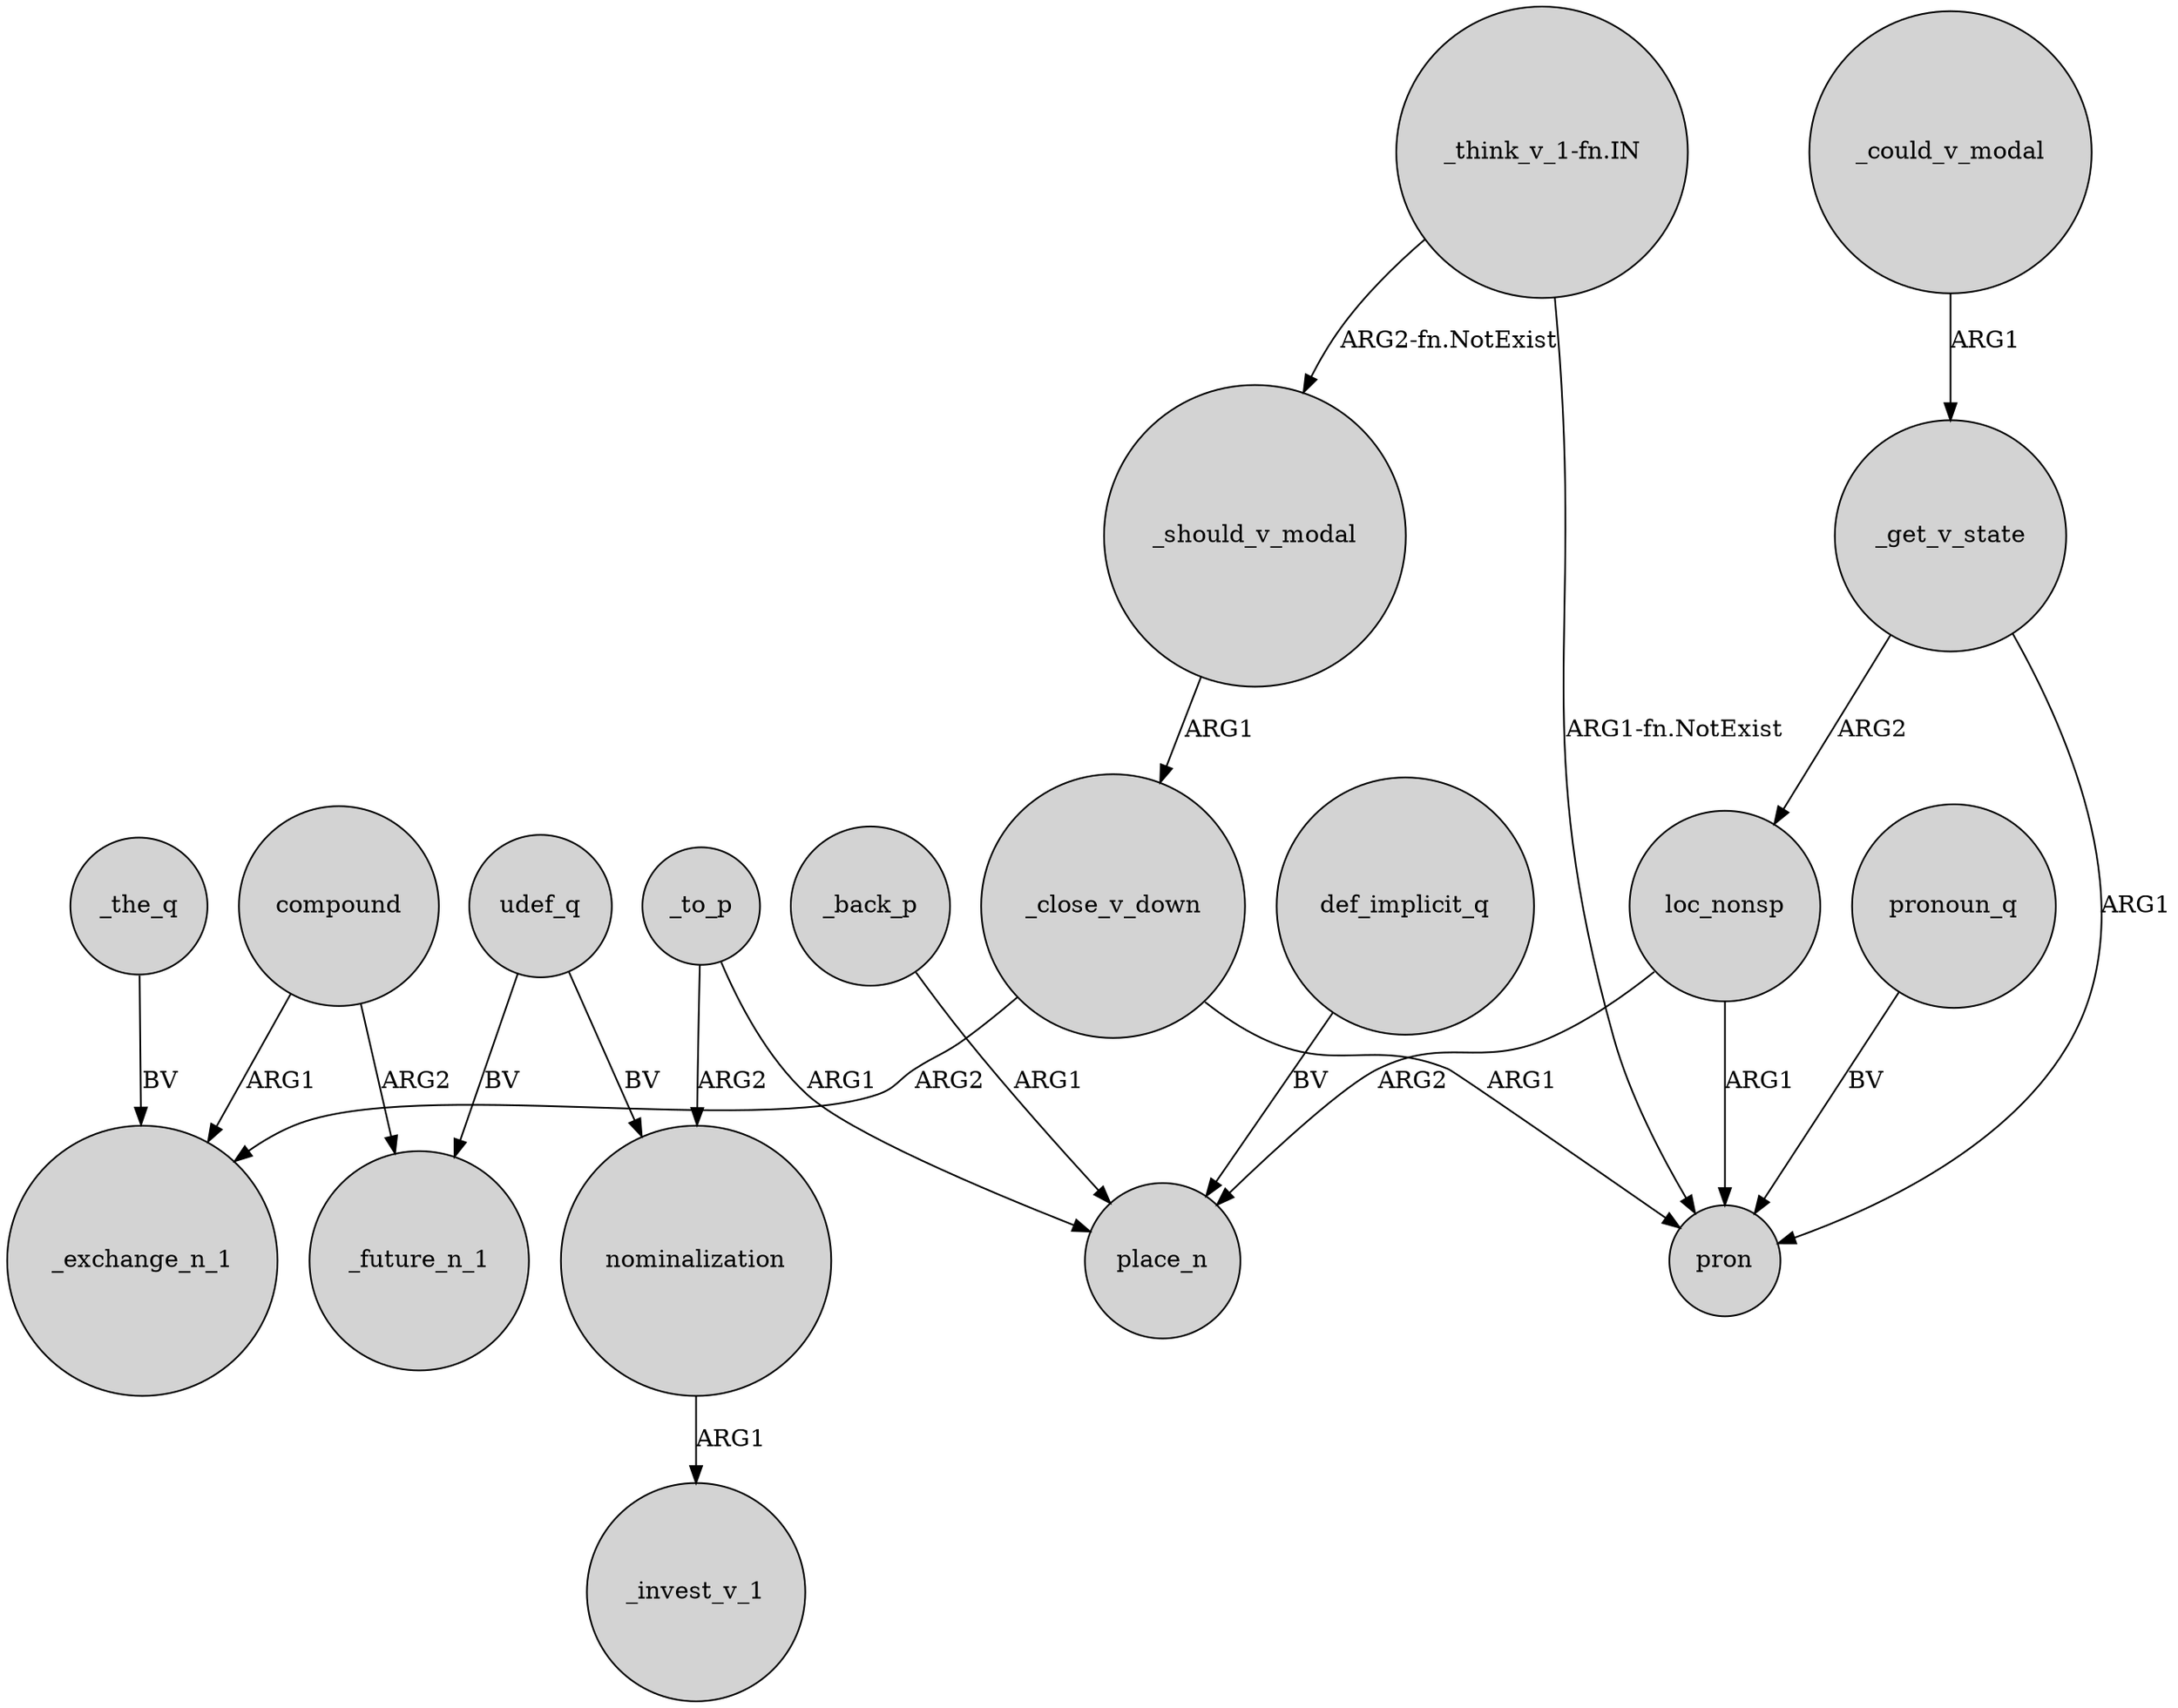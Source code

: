 digraph {
	node [shape=circle style=filled]
	_get_v_state -> loc_nonsp [label=ARG2]
	"_think_v_1-fn.IN" -> pron [label="ARG1-fn.NotExist"]
	loc_nonsp -> pron [label=ARG1]
	def_implicit_q -> place_n [label=BV]
	compound -> _future_n_1 [label=ARG2]
	_close_v_down -> pron [label=ARG1]
	_close_v_down -> _exchange_n_1 [label=ARG2]
	pronoun_q -> pron [label=BV]
	_could_v_modal -> _get_v_state [label=ARG1]
	compound -> _exchange_n_1 [label=ARG1]
	_get_v_state -> pron [label=ARG1]
	_to_p -> nominalization [label=ARG2]
	"_think_v_1-fn.IN" -> _should_v_modal [label="ARG2-fn.NotExist"]
	udef_q -> _future_n_1 [label=BV]
	_to_p -> place_n [label=ARG1]
	udef_q -> nominalization [label=BV]
	nominalization -> _invest_v_1 [label=ARG1]
	_should_v_modal -> _close_v_down [label=ARG1]
	loc_nonsp -> place_n [label=ARG2]
	_back_p -> place_n [label=ARG1]
	_the_q -> _exchange_n_1 [label=BV]
}
